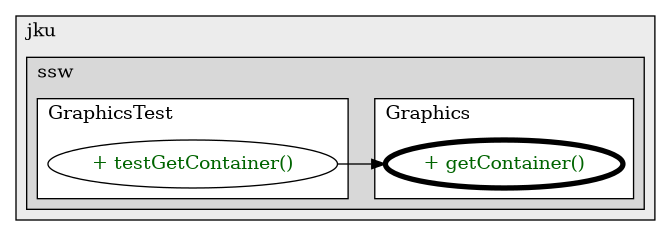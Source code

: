 @startuml

/' diagram meta data start
config=CallConfiguration;
{
  "rootMethod": "at.jku.ssw.app.diagram.Graphics#getContainer()",
  "projectClassification": {
    "searchMode": "OpenProject", // OpenProject, AllProjects
    "includedProjects": "",
    "pathEndKeywords": "*.impl",
    "isClientPath": "",
    "isClientName": "",
    "isTestPath": "",
    "isTestName": "",
    "isMappingPath": "",
    "isMappingName": "",
    "isDataAccessPath": "",
    "isDataAccessName": "",
    "isDataStructurePath": "",
    "isDataStructureName": "",
    "isInterfaceStructuresPath": "",
    "isInterfaceStructuresName": "",
    "isEntryPointPath": "",
    "isEntryPointName": "",
    "treatFinalFieldsAsMandatory": false
  },
  "graphRestriction": {
    "classPackageExcludeFilter": "",
    "classPackageIncludeFilter": "",
    "classNameExcludeFilter": "",
    "classNameIncludeFilter": "",
    "methodNameExcludeFilter": "",
    "methodNameIncludeFilter": "",
    "removeByInheritance": "", // inheritance/annotation based filtering is done in a second step
    "removeByAnnotation": "",
    "removeByClassPackage": "", // cleanup the graph after inheritance/annotation based filtering is done
    "removeByClassName": "",
    "cutMappings": false,
    "cutEnum": true,
    "cutTests": true,
    "cutClient": true,
    "cutDataAccess": true,
    "cutInterfaceStructures": true,
    "cutDataStructures": true,
    "cutGetterAndSetter": true,
    "cutConstructors": true
  },
  "graphTraversal": {
    "forwardDepth": 3,
    "backwardDepth": 3,
    "classPackageExcludeFilter": "",
    "classPackageIncludeFilter": "",
    "classNameExcludeFilter": "",
    "classNameIncludeFilter": "",
    "methodNameExcludeFilter": "",
    "methodNameIncludeFilter": "",
    "hideMappings": false,
    "hideDataStructures": false,
    "hidePrivateMethods": true,
    "hideInterfaceCalls": true, // indirection: implementation -> interface (is hidden) -> implementation
    "onlyShowApplicationEntryPoints": false, // root node is included
    "useMethodCallsForStructureDiagram": "ForwardOnly" // ForwardOnly, BothDirections, No
  },
  "details": {
    "aggregation": "GroupByClass", // ByClass, GroupByClass, None
    "showMethodParametersTypes": false,
    "showMethodParametersNames": false,
    "showMethodReturnType": false,
    "showPackageLevels": 2,
    "showCallOrder": false,
    "edgeMode": "MethodsOnly", // TypesOnly, MethodsOnly, TypesAndMethods, MethodsAndDirectTypeUsage
    "showDetailedClassStructure": false
  },
  "rootClass": "at.jku.ssw.app.diagram.Graphics",
  "extensionCallbackMethod": "" // qualified.class.name#methodName - signature: public static String method(String)
}
diagram meta data end '/



digraph g {
    rankdir="LR"
    splines=polyline
    

'nodes 
subgraph cluster_105300 { 
   	label=jku
	labeljust=l
	fillcolor="#ececec"
	style=filled
   
   subgraph cluster_1536001923 { 
   	label=ssw
	labeljust=l
	fillcolor="#d8d8d8"
	style=filled
   
   subgraph cluster_1571796944 { 
   	label=GraphicsTest
	labeljust=l
	fillcolor=white
	style=filled
   
   GraphicsTest820981477XXXtestGetContainer0[
	label="+ testGetContainer()"
	style=filled
	fillcolor=white
	tooltip="GraphicsTest

&#10;  Test get container.&#10; "
	fontcolor=darkgreen
];
} 

subgraph cluster_1979902401 { 
   	label=Graphics
	labeljust=l
	fillcolor=white
	style=filled
   
   Graphics1330061274XXXgetContainer0[
	label="+ getContainer()"
	style=filled
	fillcolor=white
	tooltip="Graphics

&#10;  its a getter for a container&#10;  @return a container.&#10; "
	penwidth=4
	fontcolor=darkgreen
];
} 
} 
} 

'edges    
GraphicsTest820981477XXXtestGetContainer0 -> Graphics1330061274XXXgetContainer0;
    
}
@enduml
